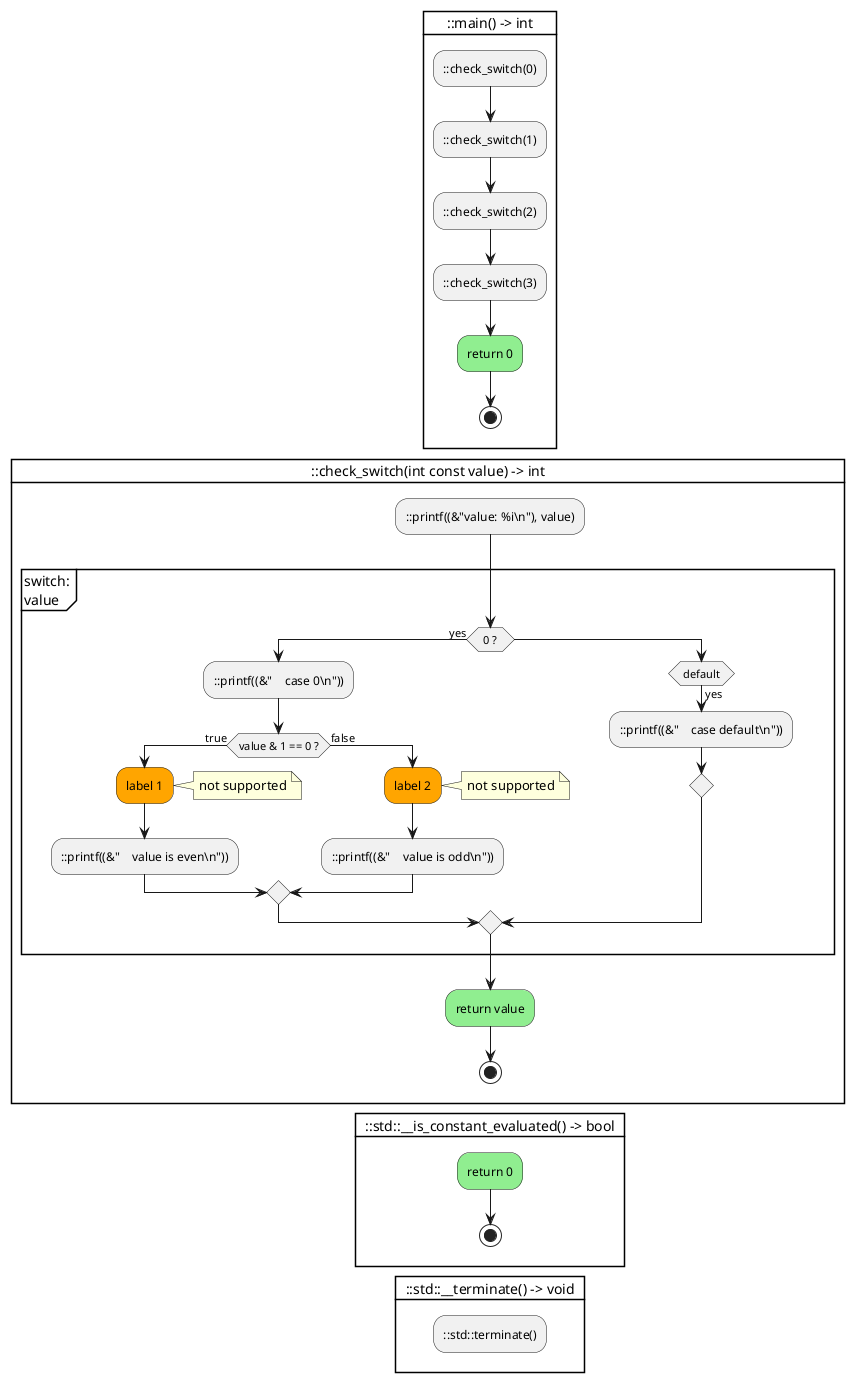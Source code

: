 @startuml

card "::main() -> int" {
    :::check_switch(0);
    :::check_switch(1);
    :::check_switch(2);
    :::check_switch(3);
    #lightgreen:return 0;
    stop
    -[hidden]->
}

card "::check_switch(int const value) -> int" {
    :::printf((&"value: %i\\n"), value);

partition "switch:\nvalue" {
    ' case: 0 fallthrough: False
    if ( 0 ? ) then (yes)
        :::printf((&"    case 0\\n"));
        if (value & 1 == 0 ?) then (true)
            #orange:label 1;
            note right: not supported
            :::printf((&"    value is even\\n"));
        else (false)
            #orange:label 2;
            note right: not supported
            :::printf((&"    value is odd\\n"));
        endif
    else
        ' case: None fallthrough: True
        if ( default ) then (yes)
            :::printf((&"    case default\\n"));
        else
            -[hidden]->
        endif
    endif
}
    #lightgreen:return value;
    stop
    -[hidden]->
}

card "::std::__is_constant_evaluated() -> bool" {
    #lightgreen:return 0;
    stop
    -[hidden]->
}

card "::std::__terminate() -> void" {
    :::std::terminate();
    -[hidden]->
}


@enduml

